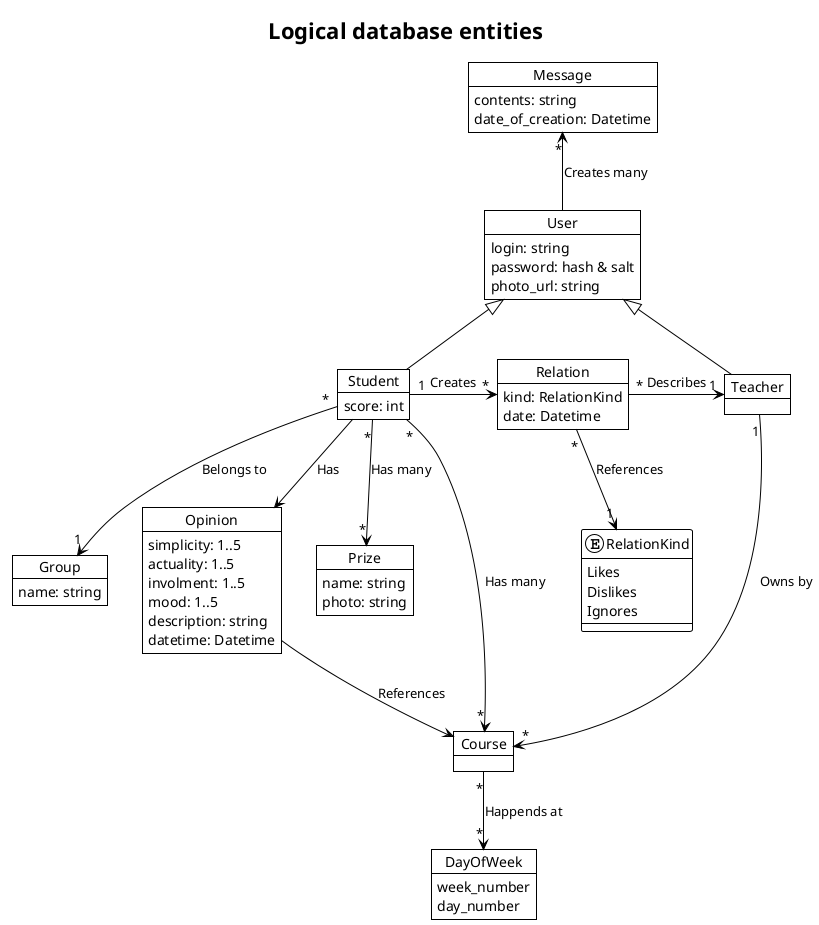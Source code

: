 @startuml

skinparam DefaultFontName FreeMono
!theme plain

title Logical database entities

object DayOfWeek {
    week_number
    day_number
}

object Prize {
    name: string
    photo: string
}

object User {
    login: string
    password: hash & salt

    photo_url: string
}

object Message {
    contents: string
    date_of_creation: Datetime
}

object Teacher {

}

object Student {
    score: int
}

object Course {

}

Course "*" --> "*" DayOfWeek: Happends at

object Group {
    name: string
}

object Relation {
    kind: RelationKind
    date: Datetime
}

object Opinion {
    simplicity: 1..5
    actuality: 1..5
    involment: 1..5
    mood: 1..5
    description: string
    datetime: Datetime
}


enum RelationKind {
    Likes
    Dislikes
    Ignores
}

Relation "*" --> "1" RelationKind: References

Message "*" <-- User: Creates many

User <|-- Student
User <|-- Teacher

Student "*" --> "*" Prize: Has many
Student "*" ---> "*" Course: Has many
Teacher "1" ---> "*" Course: Owns by

Student "*" --> "1" Group: Belongs to

Student "1" -right-> "*" Relation: Creates
Relation "*" -right-> "1" Teacher: Describes

Student --> Opinion : Has
Opinion --> Course: References

@enduml
